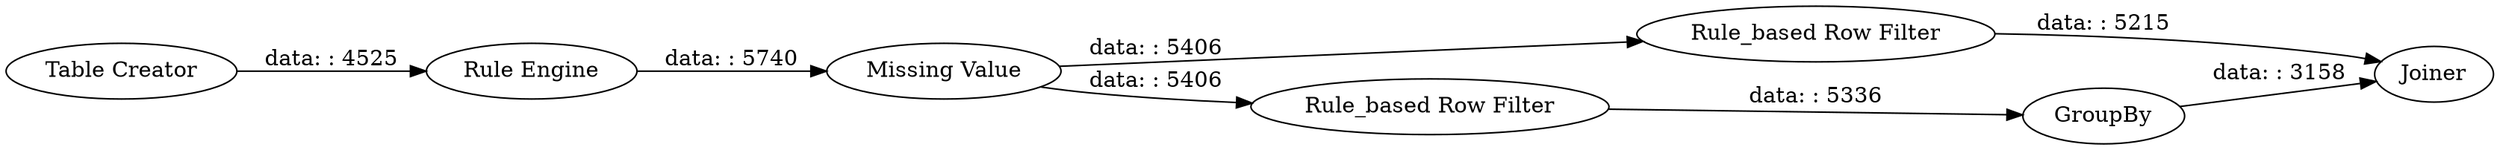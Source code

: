 digraph {
	"-3220363146263598480_57" [label="Rule_based Row Filter"]
	"-3220363146263598480_58" [label=Joiner]
	"-3220363146263598480_52" [label="Rule Engine"]
	"-3220363146263598480_53" [label="Missing Value"]
	"-3220363146263598480_55" [label=GroupBy]
	"-3220363146263598480_54" [label="Rule_based Row Filter"]
	"-3220363146263598480_51" [label="Table Creator"]
	"-3220363146263598480_52" -> "-3220363146263598480_53" [label="data: : 5740"]
	"-3220363146263598480_53" -> "-3220363146263598480_57" [label="data: : 5406"]
	"-3220363146263598480_53" -> "-3220363146263598480_54" [label="data: : 5406"]
	"-3220363146263598480_57" -> "-3220363146263598480_58" [label="data: : 5215"]
	"-3220363146263598480_54" -> "-3220363146263598480_55" [label="data: : 5336"]
	"-3220363146263598480_51" -> "-3220363146263598480_52" [label="data: : 4525"]
	"-3220363146263598480_55" -> "-3220363146263598480_58" [label="data: : 3158"]
	rankdir=LR
}
